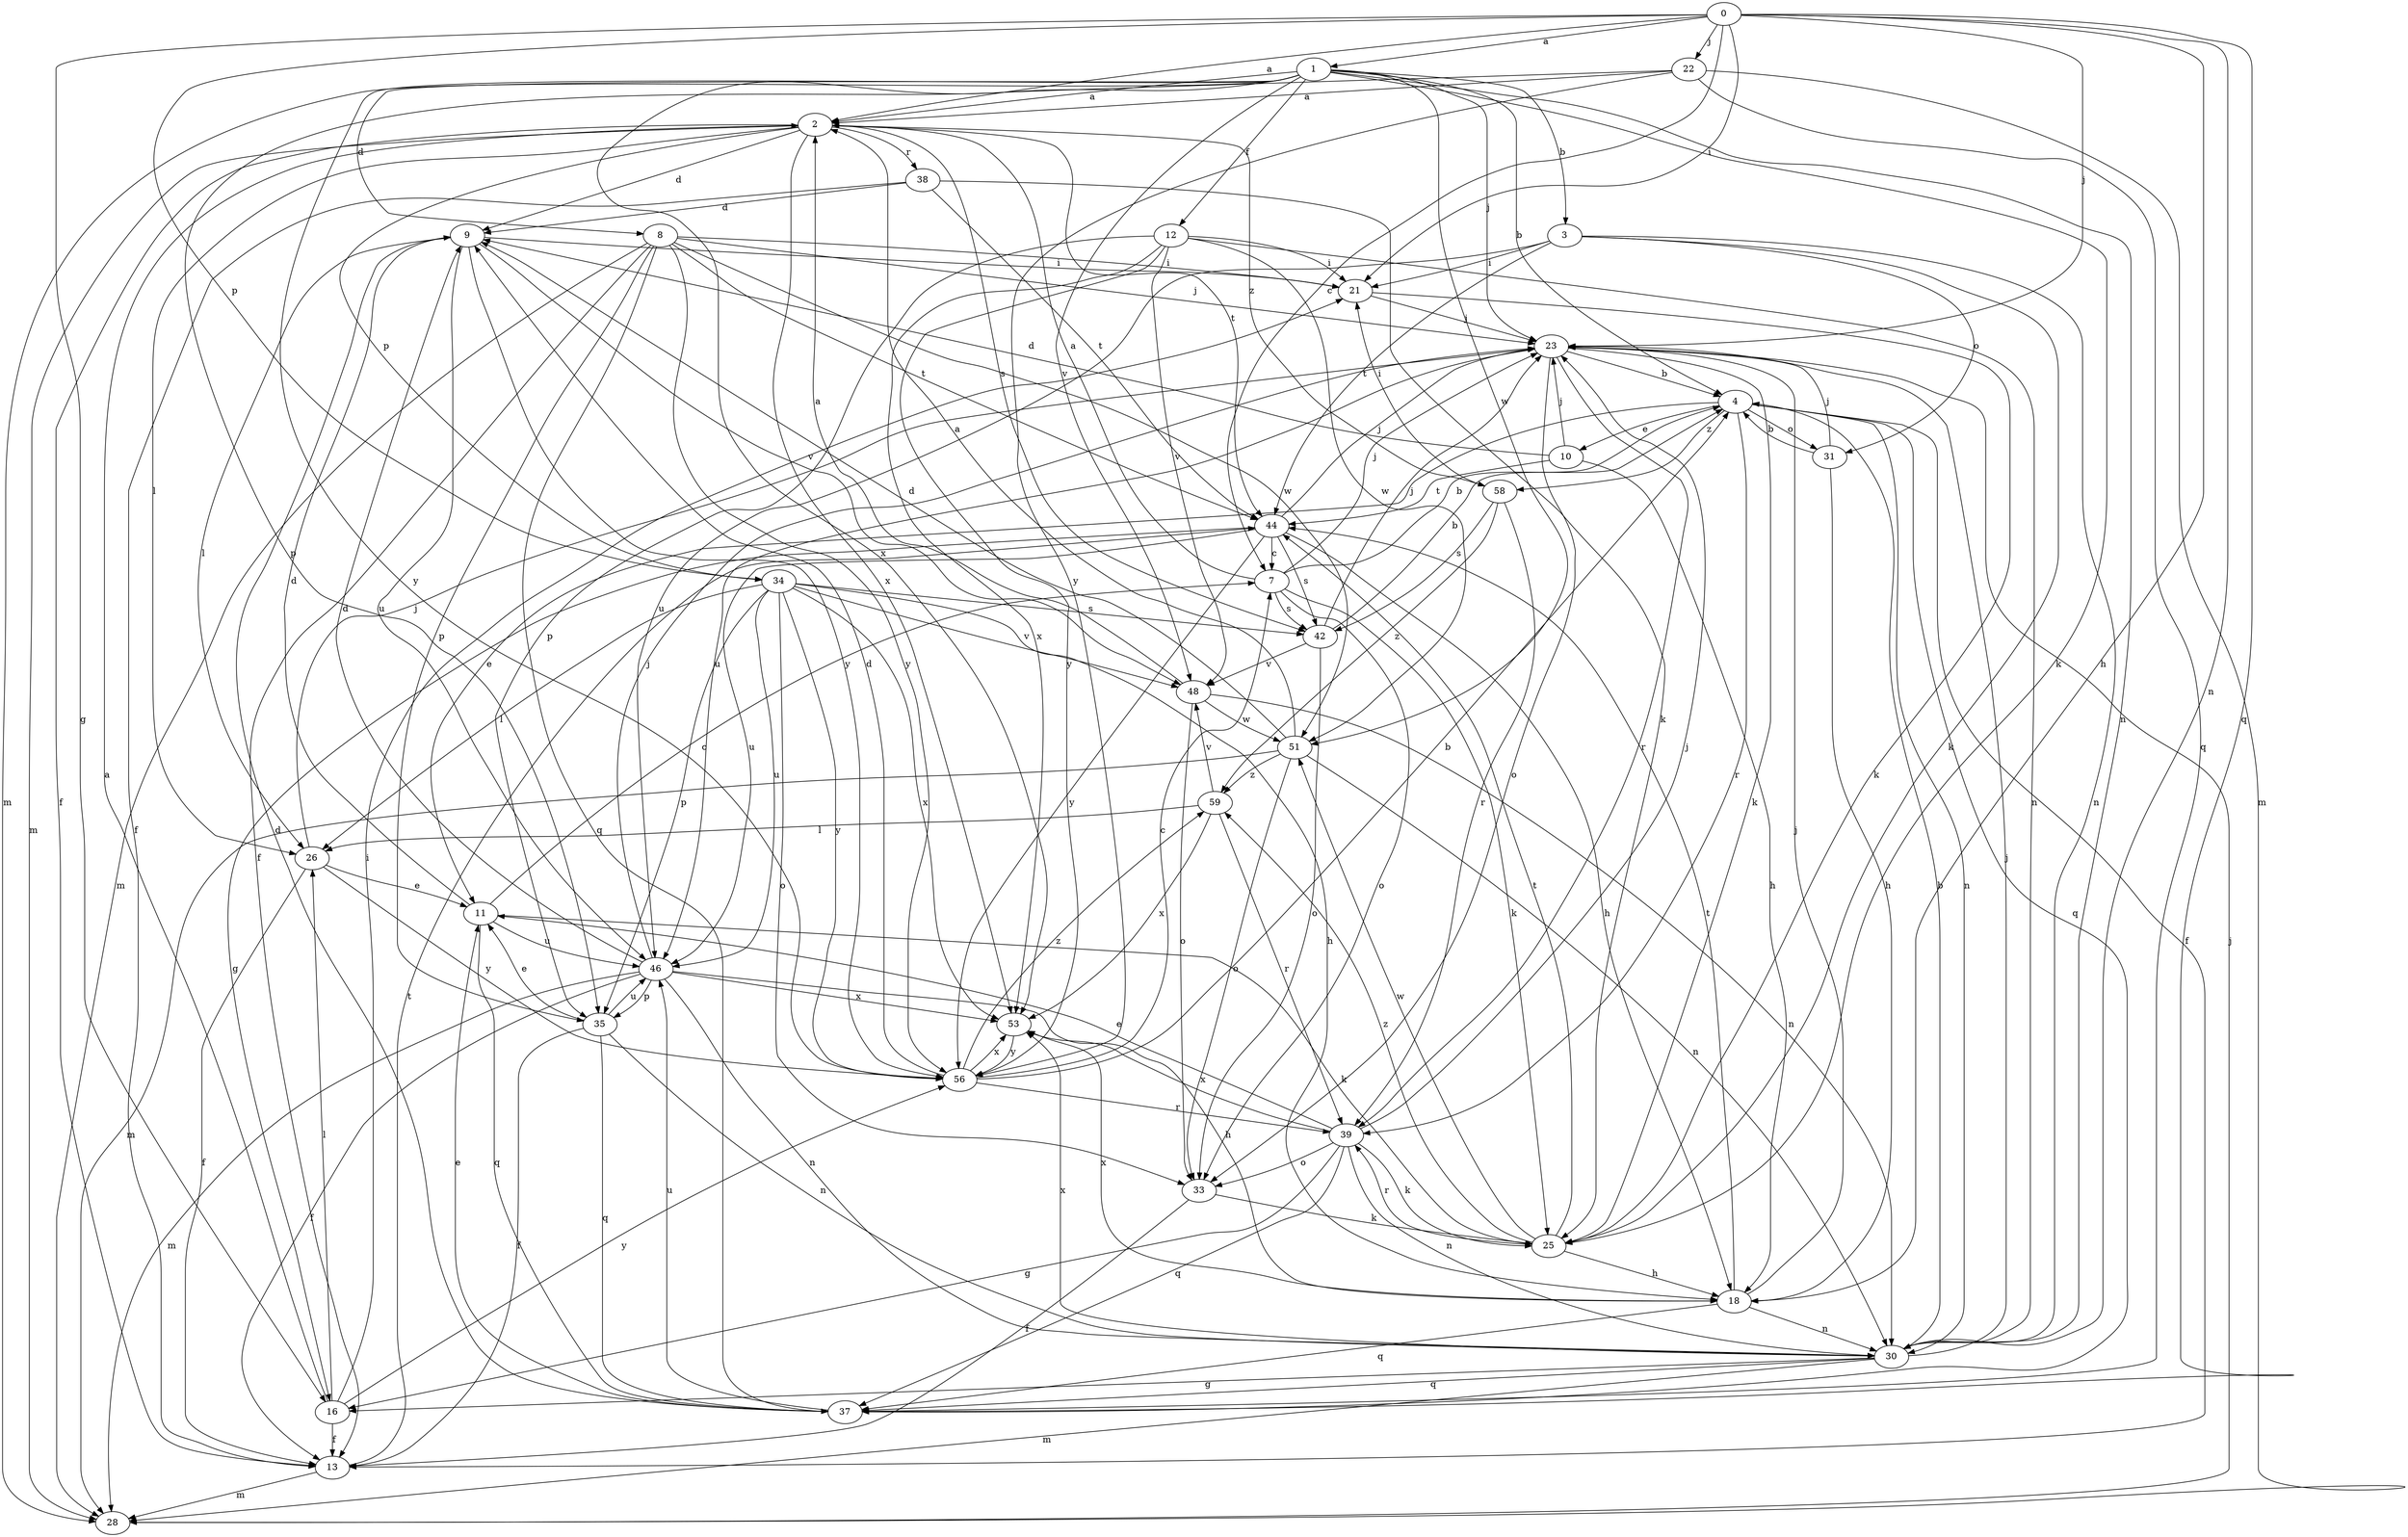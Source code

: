 strict digraph  {
0;
1;
2;
3;
4;
7;
8;
9;
10;
11;
12;
13;
16;
18;
21;
22;
23;
25;
26;
28;
30;
31;
33;
34;
35;
37;
38;
39;
42;
44;
46;
48;
51;
53;
56;
58;
59;
0 -> 1  [label=a];
0 -> 2  [label=a];
0 -> 7  [label=c];
0 -> 16  [label=g];
0 -> 18  [label=h];
0 -> 21  [label=i];
0 -> 22  [label=j];
0 -> 23  [label=j];
0 -> 30  [label=n];
0 -> 34  [label=p];
0 -> 37  [label=q];
1 -> 2  [label=a];
1 -> 3  [label=b];
1 -> 4  [label=b];
1 -> 8  [label=d];
1 -> 12  [label=f];
1 -> 23  [label=j];
1 -> 25  [label=k];
1 -> 28  [label=m];
1 -> 30  [label=n];
1 -> 48  [label=v];
1 -> 51  [label=w];
1 -> 53  [label=x];
1 -> 56  [label=y];
2 -> 9  [label=d];
2 -> 13  [label=f];
2 -> 26  [label=l];
2 -> 28  [label=m];
2 -> 34  [label=p];
2 -> 38  [label=r];
2 -> 42  [label=s];
2 -> 44  [label=t];
2 -> 53  [label=x];
2 -> 58  [label=z];
3 -> 21  [label=i];
3 -> 25  [label=k];
3 -> 30  [label=n];
3 -> 31  [label=o];
3 -> 44  [label=t];
3 -> 46  [label=u];
4 -> 10  [label=e];
4 -> 11  [label=e];
4 -> 13  [label=f];
4 -> 30  [label=n];
4 -> 31  [label=o];
4 -> 37  [label=q];
4 -> 39  [label=r];
4 -> 58  [label=z];
7 -> 2  [label=a];
7 -> 4  [label=b];
7 -> 23  [label=j];
7 -> 25  [label=k];
7 -> 33  [label=o];
7 -> 42  [label=s];
8 -> 13  [label=f];
8 -> 21  [label=i];
8 -> 23  [label=j];
8 -> 28  [label=m];
8 -> 35  [label=p];
8 -> 37  [label=q];
8 -> 44  [label=t];
8 -> 51  [label=w];
8 -> 56  [label=y];
9 -> 21  [label=i];
9 -> 26  [label=l];
9 -> 46  [label=u];
9 -> 48  [label=v];
9 -> 56  [label=y];
10 -> 9  [label=d];
10 -> 18  [label=h];
10 -> 23  [label=j];
10 -> 44  [label=t];
11 -> 7  [label=c];
11 -> 9  [label=d];
11 -> 25  [label=k];
11 -> 37  [label=q];
11 -> 46  [label=u];
12 -> 21  [label=i];
12 -> 30  [label=n];
12 -> 35  [label=p];
12 -> 48  [label=v];
12 -> 51  [label=w];
12 -> 53  [label=x];
12 -> 56  [label=y];
13 -> 28  [label=m];
13 -> 44  [label=t];
16 -> 2  [label=a];
16 -> 13  [label=f];
16 -> 21  [label=i];
16 -> 26  [label=l];
16 -> 56  [label=y];
18 -> 23  [label=j];
18 -> 30  [label=n];
18 -> 37  [label=q];
18 -> 44  [label=t];
18 -> 53  [label=x];
21 -> 23  [label=j];
21 -> 25  [label=k];
22 -> 2  [label=a];
22 -> 28  [label=m];
22 -> 35  [label=p];
22 -> 37  [label=q];
22 -> 56  [label=y];
23 -> 4  [label=b];
23 -> 25  [label=k];
23 -> 33  [label=o];
23 -> 39  [label=r];
23 -> 46  [label=u];
25 -> 18  [label=h];
25 -> 39  [label=r];
25 -> 44  [label=t];
25 -> 51  [label=w];
25 -> 59  [label=z];
26 -> 11  [label=e];
26 -> 13  [label=f];
26 -> 23  [label=j];
26 -> 56  [label=y];
28 -> 23  [label=j];
30 -> 4  [label=b];
30 -> 16  [label=g];
30 -> 23  [label=j];
30 -> 28  [label=m];
30 -> 37  [label=q];
30 -> 53  [label=x];
31 -> 4  [label=b];
31 -> 18  [label=h];
31 -> 23  [label=j];
33 -> 13  [label=f];
33 -> 25  [label=k];
34 -> 18  [label=h];
34 -> 26  [label=l];
34 -> 33  [label=o];
34 -> 35  [label=p];
34 -> 42  [label=s];
34 -> 46  [label=u];
34 -> 48  [label=v];
34 -> 53  [label=x];
34 -> 56  [label=y];
35 -> 11  [label=e];
35 -> 13  [label=f];
35 -> 30  [label=n];
35 -> 37  [label=q];
35 -> 46  [label=u];
37 -> 9  [label=d];
37 -> 11  [label=e];
37 -> 46  [label=u];
38 -> 9  [label=d];
38 -> 13  [label=f];
38 -> 25  [label=k];
38 -> 44  [label=t];
39 -> 11  [label=e];
39 -> 16  [label=g];
39 -> 23  [label=j];
39 -> 25  [label=k];
39 -> 30  [label=n];
39 -> 33  [label=o];
39 -> 37  [label=q];
39 -> 53  [label=x];
42 -> 4  [label=b];
42 -> 23  [label=j];
42 -> 33  [label=o];
42 -> 48  [label=v];
44 -> 7  [label=c];
44 -> 16  [label=g];
44 -> 18  [label=h];
44 -> 23  [label=j];
44 -> 42  [label=s];
44 -> 46  [label=u];
44 -> 56  [label=y];
46 -> 9  [label=d];
46 -> 13  [label=f];
46 -> 18  [label=h];
46 -> 23  [label=j];
46 -> 28  [label=m];
46 -> 30  [label=n];
46 -> 35  [label=p];
46 -> 53  [label=x];
48 -> 2  [label=a];
48 -> 30  [label=n];
48 -> 33  [label=o];
48 -> 51  [label=w];
51 -> 2  [label=a];
51 -> 9  [label=d];
51 -> 28  [label=m];
51 -> 30  [label=n];
51 -> 33  [label=o];
51 -> 59  [label=z];
53 -> 56  [label=y];
56 -> 4  [label=b];
56 -> 7  [label=c];
56 -> 9  [label=d];
56 -> 39  [label=r];
56 -> 53  [label=x];
56 -> 59  [label=z];
58 -> 21  [label=i];
58 -> 39  [label=r];
58 -> 42  [label=s];
58 -> 59  [label=z];
59 -> 26  [label=l];
59 -> 39  [label=r];
59 -> 48  [label=v];
59 -> 53  [label=x];
}

